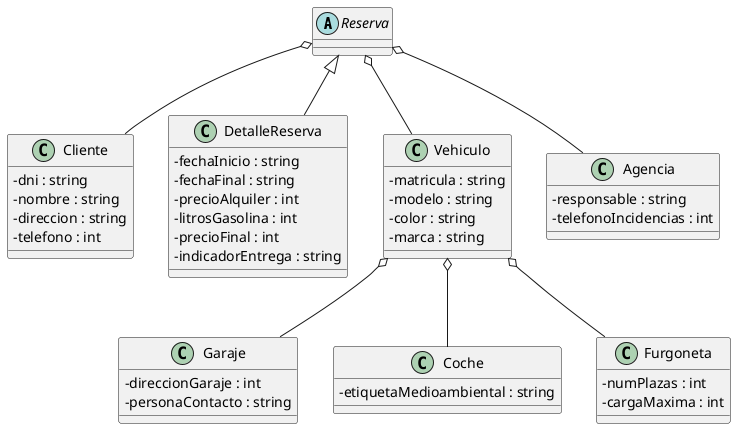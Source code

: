 @startuml AlquilerSandra
skinparam classAttributeIconSize 0
abstract class Reserva{}

class Cliente{
    -dni : string
    -nombre : string
    -direccion : string
    -telefono : int
}
class DetalleReserva{
    -fechaInicio : string
    -fechaFinal : string 
    -precioAlquiler : int
    -litrosGasolina : int
    -precioFinal : int
    -indicadorEntrega : string
}
class Garaje{
    -direccionGaraje : int
    -personaContacto : string
}
class Vehiculo{
    -matricula : string 
    -modelo : string
    -color : string
    -marca : string
}
class Coche{
    -etiquetaMedioambiental : string
}
class Furgoneta{
    -numPlazas : int
    -cargaMaxima : int
}
class Agencia{
    -responsable : string
    -telefonoIncidencias : int
}

Reserva <|-- DetalleReserva
Reserva o-- Vehiculo
Reserva o-- Agencia
Reserva o-- Cliente 
Vehiculo o-- Coche 
Vehiculo o-- Furgoneta  
Vehiculo o-- Garaje



@enduml